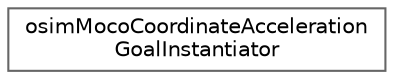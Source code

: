 digraph "Graphical Class Hierarchy"
{
 // LATEX_PDF_SIZE
  bgcolor="transparent";
  edge [fontname=Helvetica,fontsize=10,labelfontname=Helvetica,labelfontsize=10];
  node [fontname=Helvetica,fontsize=10,shape=box,height=0.2,width=0.4];
  rankdir="LR";
  Node0 [id="Node000000",label="osimMocoCoordinateAcceleration\lGoalInstantiator",height=0.2,width=0.4,color="grey40", fillcolor="white", style="filled",URL="$classosim_moco_coordinate_acceleration_goal_instantiator.html",tooltip=" "];
}

